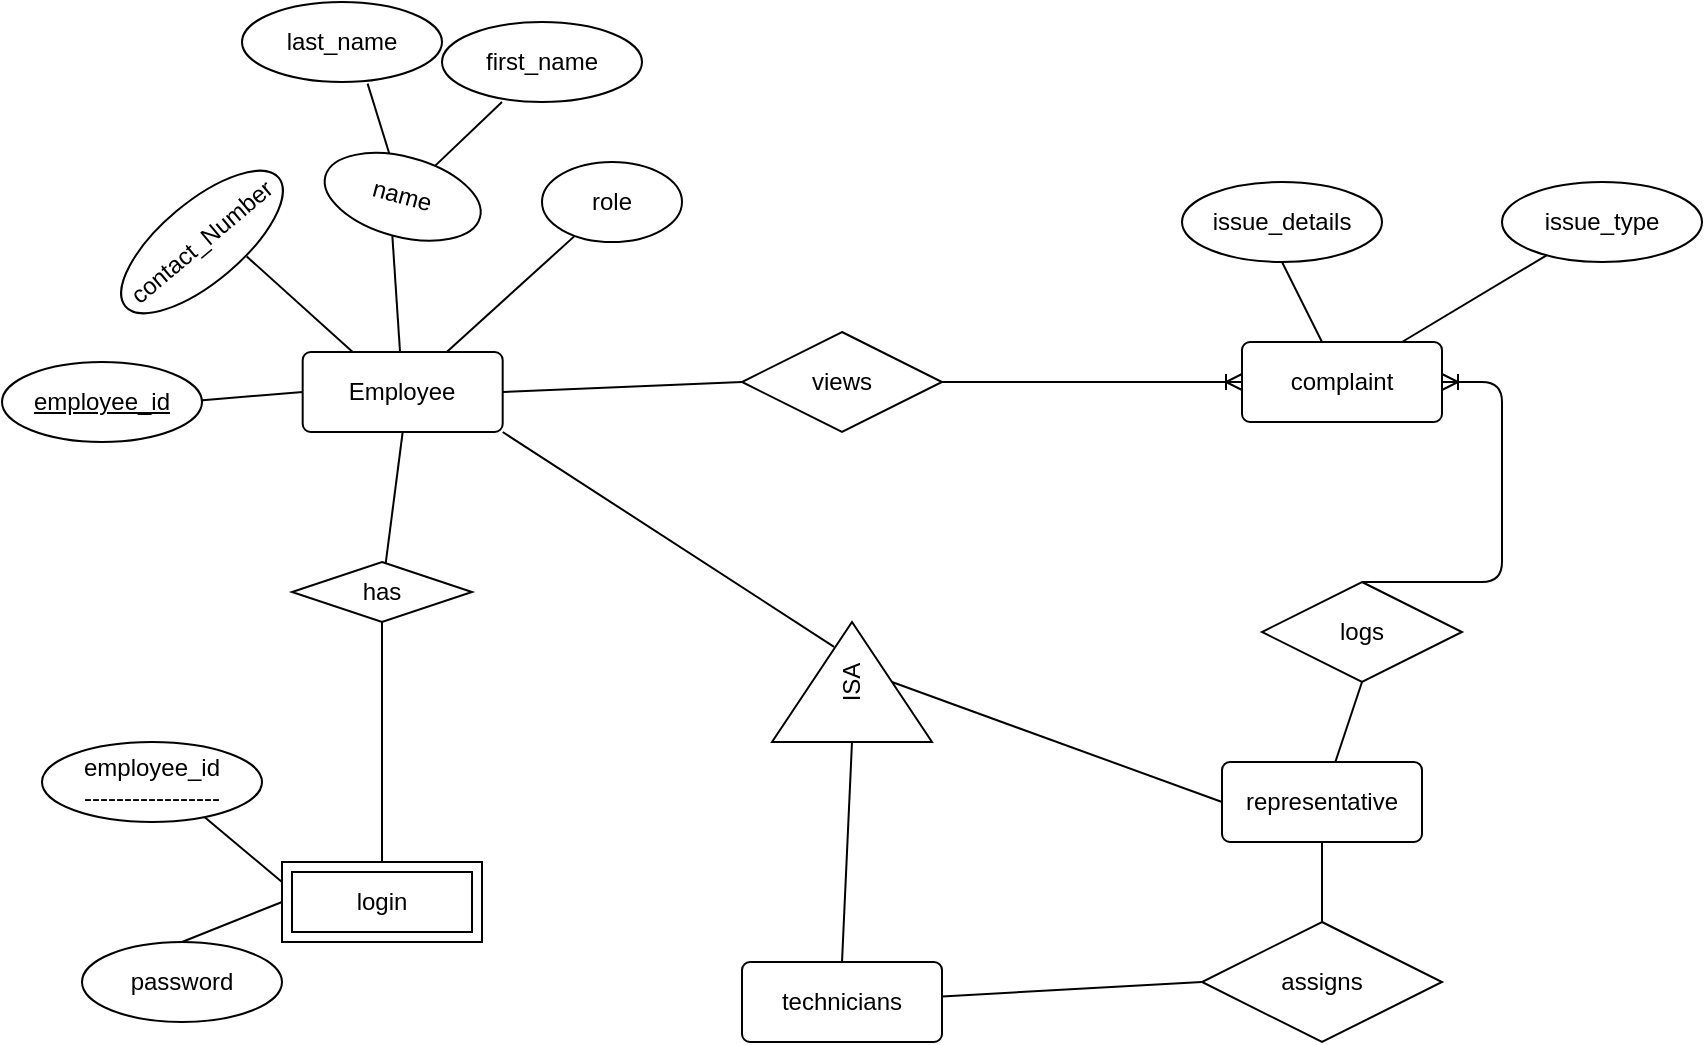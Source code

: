 <mxfile version="14.4.3" type="device"><diagram id="R2lEEEUBdFMjLlhIrx00" name="Page-1"><mxGraphModel dx="2352" dy="673" grid="1" gridSize="10" guides="1" tooltips="1" connect="1" arrows="1" fold="1" page="1" pageScale="1" pageWidth="850" pageHeight="1100" math="0" shadow="0" extFonts="Permanent Marker^https://fonts.googleapis.com/css?family=Permanent+Marker"><root><mxCell id="0"/><mxCell id="1" parent="0"/><mxCell id="jx_KSf7O-ePoTIPcFu6g-13" value="Employee" style="rounded=1;arcSize=10;whiteSpace=wrap;html=1;align=center;" parent="1" vertex="1"><mxGeometry x="120.34" y="185" width="100" height="40" as="geometry"/></mxCell><mxCell id="jx_KSf7O-ePoTIPcFu6g-15" value="has" style="shape=rhombus;perimeter=rhombusPerimeter;whiteSpace=wrap;html=1;align=center;" parent="1" vertex="1"><mxGeometry x="115" y="290" width="90" height="30" as="geometry"/></mxCell><mxCell id="jx_KSf7O-ePoTIPcFu6g-16" value="contact_Number" style="ellipse;whiteSpace=wrap;html=1;align=center;rotation=-40;" parent="1" vertex="1"><mxGeometry x="20" y="110" width="100" height="40" as="geometry"/></mxCell><mxCell id="jx_KSf7O-ePoTIPcFu6g-18" value="name" style="ellipse;whiteSpace=wrap;html=1;align=center;rotation=15;" parent="1" vertex="1"><mxGeometry x="130.34" y="87.41" width="80" height="40" as="geometry"/></mxCell><mxCell id="jx_KSf7O-ePoTIPcFu6g-19" value="last_name" style="ellipse;whiteSpace=wrap;html=1;align=center;" parent="1" vertex="1"><mxGeometry x="90" y="10" width="100" height="40" as="geometry"/></mxCell><mxCell id="jx_KSf7O-ePoTIPcFu6g-20" value="first_name" style="ellipse;whiteSpace=wrap;html=1;align=center;" parent="1" vertex="1"><mxGeometry x="190" y="20" width="100" height="40" as="geometry"/></mxCell><mxCell id="jx_KSf7O-ePoTIPcFu6g-21" value="" style="endArrow=none;html=1;entryX=0.25;entryY=0;entryDx=0;entryDy=0;exitX=0.625;exitY=0.998;exitDx=0;exitDy=0;exitPerimeter=0;" parent="1" source="jx_KSf7O-ePoTIPcFu6g-16" target="jx_KSf7O-ePoTIPcFu6g-13" edge="1"><mxGeometry width="50" height="50" relative="1" as="geometry"><mxPoint x="400" y="340" as="sourcePoint"/><mxPoint x="450" y="290" as="targetPoint"/></mxGeometry></mxCell><mxCell id="jx_KSf7O-ePoTIPcFu6g-22" value="" style="endArrow=none;html=1;entryX=0.5;entryY=1;entryDx=0;entryDy=0;" parent="1" source="jx_KSf7O-ePoTIPcFu6g-13" target="jx_KSf7O-ePoTIPcFu6g-18" edge="1"><mxGeometry width="50" height="50" relative="1" as="geometry"><mxPoint x="400" y="340" as="sourcePoint"/><mxPoint x="450" y="290" as="targetPoint"/></mxGeometry></mxCell><mxCell id="jx_KSf7O-ePoTIPcFu6g-23" value="" style="endArrow=none;html=1;entryX=0.628;entryY=1.02;entryDx=0;entryDy=0;entryPerimeter=0;" parent="1" source="jx_KSf7O-ePoTIPcFu6g-18" target="jx_KSf7O-ePoTIPcFu6g-19" edge="1"><mxGeometry width="50" height="50" relative="1" as="geometry"><mxPoint x="400" y="340" as="sourcePoint"/><mxPoint x="450" y="290" as="targetPoint"/></mxGeometry></mxCell><mxCell id="jx_KSf7O-ePoTIPcFu6g-24" value="" style="endArrow=none;html=1;entryX=0.3;entryY=1;entryDx=0;entryDy=0;entryPerimeter=0;" parent="1" source="jx_KSf7O-ePoTIPcFu6g-18" target="jx_KSf7O-ePoTIPcFu6g-20" edge="1"><mxGeometry width="50" height="50" relative="1" as="geometry"><mxPoint x="400" y="340" as="sourcePoint"/><mxPoint x="450" y="290" as="targetPoint"/></mxGeometry></mxCell><mxCell id="jx_KSf7O-ePoTIPcFu6g-27" value="password" style="ellipse;whiteSpace=wrap;html=1;align=center;" parent="1" vertex="1"><mxGeometry x="10" y="480" width="100" height="40" as="geometry"/></mxCell><mxCell id="jx_KSf7O-ePoTIPcFu6g-30" value="" style="endArrow=none;html=1;exitX=0;exitY=0.25;exitDx=0;exitDy=0;entryX=0.737;entryY=0.935;entryDx=0;entryDy=0;entryPerimeter=0;" parent="1" source="YY2GUyxsj176XJvQMwav-11" target="YY2GUyxsj176XJvQMwav-8" edge="1"><mxGeometry width="50" height="50" relative="1" as="geometry"><mxPoint x="110" y="440" as="sourcePoint"/><mxPoint x="86.833" y="409.369" as="targetPoint"/></mxGeometry></mxCell><mxCell id="jx_KSf7O-ePoTIPcFu6g-31" value="" style="endArrow=none;html=1;entryX=0;entryY=0.5;entryDx=0;entryDy=0;" parent="1" target="YY2GUyxsj176XJvQMwav-11" edge="1"><mxGeometry width="50" height="50" relative="1" as="geometry"><mxPoint x="60" y="480" as="sourcePoint"/><mxPoint x="110" y="450" as="targetPoint"/></mxGeometry></mxCell><mxCell id="jx_KSf7O-ePoTIPcFu6g-32" value="views" style="shape=rhombus;perimeter=rhombusPerimeter;whiteSpace=wrap;html=1;align=center;" parent="1" vertex="1"><mxGeometry x="340" y="175" width="100" height="50" as="geometry"/></mxCell><mxCell id="jx_KSf7O-ePoTIPcFu6g-33" value="complaint" style="rounded=1;arcSize=10;whiteSpace=wrap;html=1;align=center;" parent="1" vertex="1"><mxGeometry x="590" y="180" width="100" height="40" as="geometry"/></mxCell><mxCell id="jx_KSf7O-ePoTIPcFu6g-34" value="ISA" style="triangle;whiteSpace=wrap;html=1;rotation=-90;" parent="1" vertex="1"><mxGeometry x="365" y="310" width="60" height="80" as="geometry"/></mxCell><mxCell id="jx_KSf7O-ePoTIPcFu6g-35" value="representative" style="rounded=1;arcSize=10;whiteSpace=wrap;html=1;align=center;" parent="1" vertex="1"><mxGeometry x="580" y="390" width="100" height="40" as="geometry"/></mxCell><mxCell id="jx_KSf7O-ePoTIPcFu6g-37" value="technicians" style="rounded=1;arcSize=10;whiteSpace=wrap;html=1;align=center;" parent="1" vertex="1"><mxGeometry x="340" y="490" width="100" height="40" as="geometry"/></mxCell><mxCell id="jx_KSf7O-ePoTIPcFu6g-40" value="" style="endArrow=none;html=1;entryX=0.5;entryY=1;entryDx=0;entryDy=0;" parent="1" source="jx_KSf7O-ePoTIPcFu6g-15" target="jx_KSf7O-ePoTIPcFu6g-13" edge="1"><mxGeometry width="50" height="50" relative="1" as="geometry"><mxPoint x="400" y="340" as="sourcePoint"/><mxPoint x="450" y="290" as="targetPoint"/></mxGeometry></mxCell><mxCell id="jx_KSf7O-ePoTIPcFu6g-41" value="assigns" style="shape=rhombus;perimeter=rhombusPerimeter;whiteSpace=wrap;html=1;align=center;" parent="1" vertex="1"><mxGeometry x="570" y="470" width="120" height="60" as="geometry"/></mxCell><mxCell id="jx_KSf7O-ePoTIPcFu6g-42" value="" style="edgeStyle=entityRelationEdgeStyle;fontSize=12;html=1;endArrow=ERoneToMany;exitX=1;exitY=0.5;exitDx=0;exitDy=0;entryX=0;entryY=0.5;entryDx=0;entryDy=0;" parent="1" source="jx_KSf7O-ePoTIPcFu6g-32" target="jx_KSf7O-ePoTIPcFu6g-33" edge="1"><mxGeometry width="100" height="100" relative="1" as="geometry"><mxPoint x="450" y="300" as="sourcePoint"/><mxPoint x="550" y="200" as="targetPoint"/></mxGeometry></mxCell><mxCell id="jx_KSf7O-ePoTIPcFu6g-43" value="" style="endArrow=none;html=1;entryX=1;entryY=0.5;entryDx=0;entryDy=0;exitX=0;exitY=0.5;exitDx=0;exitDy=0;" parent="1" source="jx_KSf7O-ePoTIPcFu6g-32" target="jx_KSf7O-ePoTIPcFu6g-13" edge="1"><mxGeometry width="50" height="50" relative="1" as="geometry"><mxPoint x="400" y="340" as="sourcePoint"/><mxPoint x="450" y="290" as="targetPoint"/></mxGeometry></mxCell><mxCell id="jx_KSf7O-ePoTIPcFu6g-44" value="" style="endArrow=none;html=1;entryX=0.5;entryY=1;entryDx=0;entryDy=0;exitX=0.5;exitY=0;exitDx=0;exitDy=0;" parent="1" source="YY2GUyxsj176XJvQMwav-11" target="jx_KSf7O-ePoTIPcFu6g-15" edge="1"><mxGeometry width="50" height="50" relative="1" as="geometry"><mxPoint x="160" y="430" as="sourcePoint"/><mxPoint x="450" y="290" as="targetPoint"/></mxGeometry></mxCell><mxCell id="jx_KSf7O-ePoTIPcFu6g-45" value="" style="endArrow=none;html=1;entryX=1;entryY=1;entryDx=0;entryDy=0;exitX=0.793;exitY=0.388;exitDx=0;exitDy=0;exitPerimeter=0;" parent="1" source="jx_KSf7O-ePoTIPcFu6g-34" target="jx_KSf7O-ePoTIPcFu6g-13" edge="1"><mxGeometry width="50" height="50" relative="1" as="geometry"><mxPoint x="380" y="330" as="sourcePoint"/><mxPoint x="450" y="290" as="targetPoint"/></mxGeometry></mxCell><mxCell id="jx_KSf7O-ePoTIPcFu6g-46" value="" style="endArrow=none;html=1;entryX=0;entryY=0.5;entryDx=0;entryDy=0;exitX=0.5;exitY=1;exitDx=0;exitDy=0;" parent="1" source="jx_KSf7O-ePoTIPcFu6g-34" target="jx_KSf7O-ePoTIPcFu6g-35" edge="1"><mxGeometry width="50" height="50" relative="1" as="geometry"><mxPoint x="400" y="340" as="sourcePoint"/><mxPoint x="450" y="290" as="targetPoint"/></mxGeometry></mxCell><mxCell id="jx_KSf7O-ePoTIPcFu6g-47" value="logs" style="shape=rhombus;perimeter=rhombusPerimeter;whiteSpace=wrap;html=1;align=center;" parent="1" vertex="1"><mxGeometry x="600" y="300" width="100" height="50" as="geometry"/></mxCell><mxCell id="jx_KSf7O-ePoTIPcFu6g-50" value="" style="edgeStyle=entityRelationEdgeStyle;fontSize=12;html=1;endArrow=ERoneToMany;exitX=0.5;exitY=0;exitDx=0;exitDy=0;" parent="1" source="jx_KSf7O-ePoTIPcFu6g-47" target="jx_KSf7O-ePoTIPcFu6g-33" edge="1"><mxGeometry width="100" height="100" relative="1" as="geometry"><mxPoint x="600" y="320" as="sourcePoint"/><mxPoint x="700" y="220" as="targetPoint"/></mxGeometry></mxCell><mxCell id="jx_KSf7O-ePoTIPcFu6g-52" value="" style="endArrow=none;html=1;entryX=0.5;entryY=1;entryDx=0;entryDy=0;" parent="1" source="jx_KSf7O-ePoTIPcFu6g-35" target="jx_KSf7O-ePoTIPcFu6g-47" edge="1"><mxGeometry width="50" height="50" relative="1" as="geometry"><mxPoint x="400" y="340" as="sourcePoint"/><mxPoint x="450" y="290" as="targetPoint"/></mxGeometry></mxCell><mxCell id="jx_KSf7O-ePoTIPcFu6g-53" value="" style="endArrow=none;html=1;entryX=0.5;entryY=1;entryDx=0;entryDy=0;exitX=0.5;exitY=0;exitDx=0;exitDy=0;" parent="1" source="jx_KSf7O-ePoTIPcFu6g-41" target="jx_KSf7O-ePoTIPcFu6g-35" edge="1"><mxGeometry width="50" height="50" relative="1" as="geometry"><mxPoint x="400" y="340" as="sourcePoint"/><mxPoint x="450" y="290" as="targetPoint"/></mxGeometry></mxCell><mxCell id="jx_KSf7O-ePoTIPcFu6g-54" value="" style="endArrow=none;html=1;entryX=0;entryY=0.5;entryDx=0;entryDy=0;exitX=0.5;exitY=0;exitDx=0;exitDy=0;" parent="1" source="jx_KSf7O-ePoTIPcFu6g-37" target="jx_KSf7O-ePoTIPcFu6g-34" edge="1"><mxGeometry width="50" height="50" relative="1" as="geometry"><mxPoint x="400" y="340" as="sourcePoint"/><mxPoint x="450" y="290" as="targetPoint"/></mxGeometry></mxCell><mxCell id="jx_KSf7O-ePoTIPcFu6g-55" value="" style="endArrow=none;html=1;entryX=0;entryY=0.5;entryDx=0;entryDy=0;" parent="1" source="jx_KSf7O-ePoTIPcFu6g-37" target="jx_KSf7O-ePoTIPcFu6g-41" edge="1"><mxGeometry width="50" height="50" relative="1" as="geometry"><mxPoint x="400" y="340" as="sourcePoint"/><mxPoint x="450" y="290" as="targetPoint"/></mxGeometry></mxCell><mxCell id="jx_KSf7O-ePoTIPcFu6g-56" value="issue_details" style="ellipse;whiteSpace=wrap;html=1;align=center;" parent="1" vertex="1"><mxGeometry x="560" y="100" width="100" height="40" as="geometry"/></mxCell><mxCell id="jx_KSf7O-ePoTIPcFu6g-57" value="issue_type" style="ellipse;whiteSpace=wrap;html=1;align=center;" parent="1" vertex="1"><mxGeometry x="720" y="100" width="100" height="40" as="geometry"/></mxCell><mxCell id="jx_KSf7O-ePoTIPcFu6g-58" value="" style="endArrow=none;html=1;entryX=0.5;entryY=1;entryDx=0;entryDy=0;" parent="1" source="jx_KSf7O-ePoTIPcFu6g-33" target="jx_KSf7O-ePoTIPcFu6g-56" edge="1"><mxGeometry width="50" height="50" relative="1" as="geometry"><mxPoint x="400" y="340" as="sourcePoint"/><mxPoint x="450" y="290" as="targetPoint"/></mxGeometry></mxCell><mxCell id="jx_KSf7O-ePoTIPcFu6g-59" value="" style="endArrow=none;html=1;" parent="1" target="jx_KSf7O-ePoTIPcFu6g-57" edge="1"><mxGeometry width="50" height="50" relative="1" as="geometry"><mxPoint x="670" y="180" as="sourcePoint"/><mxPoint x="450" y="290" as="targetPoint"/></mxGeometry></mxCell><mxCell id="YY2GUyxsj176XJvQMwav-1" value="" style="endArrow=none;html=1;" edge="1" parent="1" source="YY2GUyxsj176XJvQMwav-2" target="jx_KSf7O-ePoTIPcFu6g-13"><mxGeometry width="50" height="50" relative="1" as="geometry"><mxPoint x="280" y="120" as="sourcePoint"/><mxPoint x="200" y="180" as="targetPoint"/></mxGeometry></mxCell><mxCell id="YY2GUyxsj176XJvQMwav-2" value="role" style="ellipse;whiteSpace=wrap;html=1;" vertex="1" parent="1"><mxGeometry x="240" y="90" width="70" height="40" as="geometry"/></mxCell><mxCell id="YY2GUyxsj176XJvQMwav-3" value="" style="endArrow=none;html=1;entryX=0;entryY=0.5;entryDx=0;entryDy=0;" edge="1" parent="1" target="jx_KSf7O-ePoTIPcFu6g-13"><mxGeometry width="50" height="50" relative="1" as="geometry"><mxPoint x="60" y="210" as="sourcePoint"/><mxPoint x="470" y="320" as="targetPoint"/></mxGeometry></mxCell><mxCell id="YY2GUyxsj176XJvQMwav-5" value="&lt;u&gt;employee_id&lt;/u&gt;" style="ellipse;whiteSpace=wrap;html=1;align=center;" vertex="1" parent="1"><mxGeometry x="-30" y="190" width="100" height="40" as="geometry"/></mxCell><mxCell id="YY2GUyxsj176XJvQMwav-8" value="employee_id&lt;br&gt;-----------------" style="ellipse;whiteSpace=wrap;html=1;" vertex="1" parent="1"><mxGeometry x="-10" y="380" width="110" height="40" as="geometry"/></mxCell><mxCell id="YY2GUyxsj176XJvQMwav-11" value="login" style="shape=ext;margin=3;double=1;whiteSpace=wrap;html=1;align=center;" vertex="1" parent="1"><mxGeometry x="110.0" y="440" width="100" height="40" as="geometry"/></mxCell></root></mxGraphModel></diagram></mxfile>